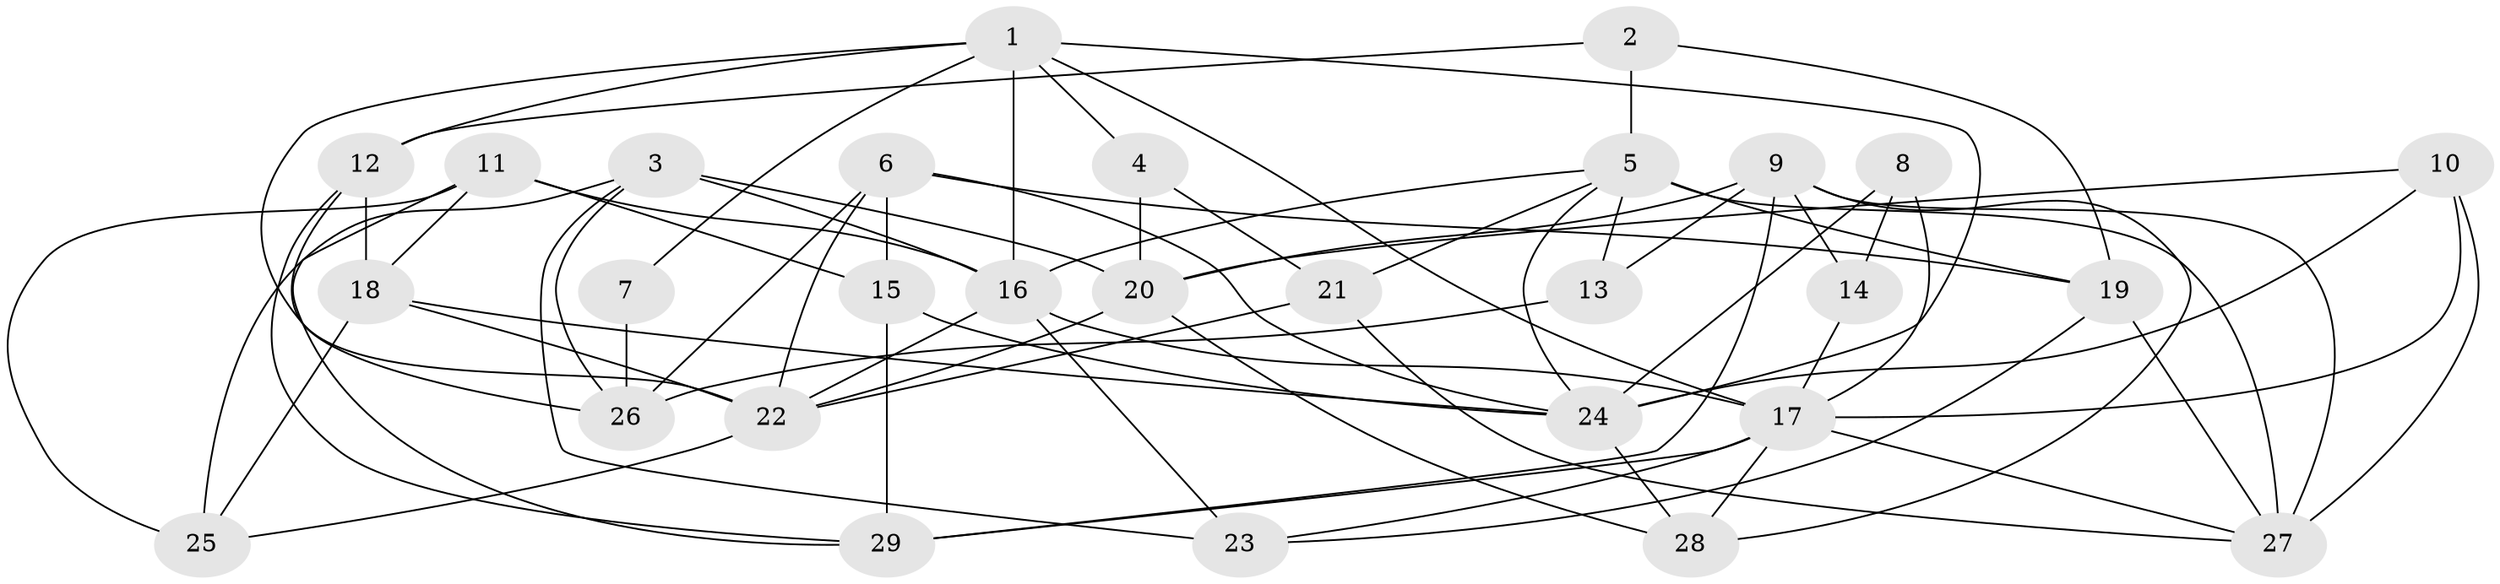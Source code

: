 // original degree distribution, {5: 0.19298245614035087, 3: 0.2631578947368421, 4: 0.40350877192982454, 6: 0.017543859649122806, 2: 0.07017543859649122, 7: 0.03508771929824561, 8: 0.017543859649122806}
// Generated by graph-tools (version 1.1) at 2025/26/03/09/25 03:26:19]
// undirected, 29 vertices, 72 edges
graph export_dot {
graph [start="1"]
  node [color=gray90,style=filled];
  1;
  2;
  3;
  4;
  5;
  6;
  7;
  8;
  9;
  10;
  11;
  12;
  13;
  14;
  15;
  16;
  17;
  18;
  19;
  20;
  21;
  22;
  23;
  24;
  25;
  26;
  27;
  28;
  29;
  1 -- 4 [weight=1.0];
  1 -- 7 [weight=1.0];
  1 -- 12 [weight=1.0];
  1 -- 16 [weight=1.0];
  1 -- 17 [weight=1.0];
  1 -- 22 [weight=1.0];
  1 -- 24 [weight=1.0];
  2 -- 5 [weight=1.0];
  2 -- 12 [weight=1.0];
  2 -- 19 [weight=1.0];
  3 -- 16 [weight=2.0];
  3 -- 20 [weight=1.0];
  3 -- 23 [weight=1.0];
  3 -- 25 [weight=1.0];
  3 -- 26 [weight=1.0];
  4 -- 20 [weight=1.0];
  4 -- 21 [weight=1.0];
  5 -- 13 [weight=1.0];
  5 -- 16 [weight=1.0];
  5 -- 19 [weight=2.0];
  5 -- 21 [weight=1.0];
  5 -- 24 [weight=1.0];
  5 -- 27 [weight=2.0];
  6 -- 15 [weight=2.0];
  6 -- 19 [weight=1.0];
  6 -- 22 [weight=1.0];
  6 -- 24 [weight=1.0];
  6 -- 26 [weight=1.0];
  7 -- 26 [weight=1.0];
  8 -- 14 [weight=1.0];
  8 -- 17 [weight=1.0];
  8 -- 24 [weight=1.0];
  9 -- 13 [weight=1.0];
  9 -- 14 [weight=1.0];
  9 -- 20 [weight=1.0];
  9 -- 27 [weight=1.0];
  9 -- 28 [weight=2.0];
  9 -- 29 [weight=1.0];
  10 -- 17 [weight=1.0];
  10 -- 20 [weight=1.0];
  10 -- 24 [weight=1.0];
  10 -- 27 [weight=1.0];
  11 -- 15 [weight=1.0];
  11 -- 16 [weight=1.0];
  11 -- 18 [weight=1.0];
  11 -- 25 [weight=1.0];
  11 -- 29 [weight=1.0];
  12 -- 18 [weight=1.0];
  12 -- 26 [weight=1.0];
  12 -- 29 [weight=1.0];
  13 -- 26 [weight=1.0];
  14 -- 17 [weight=1.0];
  15 -- 24 [weight=1.0];
  15 -- 29 [weight=2.0];
  16 -- 17 [weight=1.0];
  16 -- 22 [weight=1.0];
  16 -- 23 [weight=1.0];
  17 -- 23 [weight=1.0];
  17 -- 27 [weight=1.0];
  17 -- 28 [weight=1.0];
  17 -- 29 [weight=1.0];
  18 -- 22 [weight=1.0];
  18 -- 24 [weight=1.0];
  18 -- 25 [weight=1.0];
  19 -- 23 [weight=1.0];
  19 -- 27 [weight=1.0];
  20 -- 22 [weight=1.0];
  20 -- 28 [weight=1.0];
  21 -- 22 [weight=1.0];
  21 -- 27 [weight=1.0];
  22 -- 25 [weight=2.0];
  24 -- 28 [weight=2.0];
}
